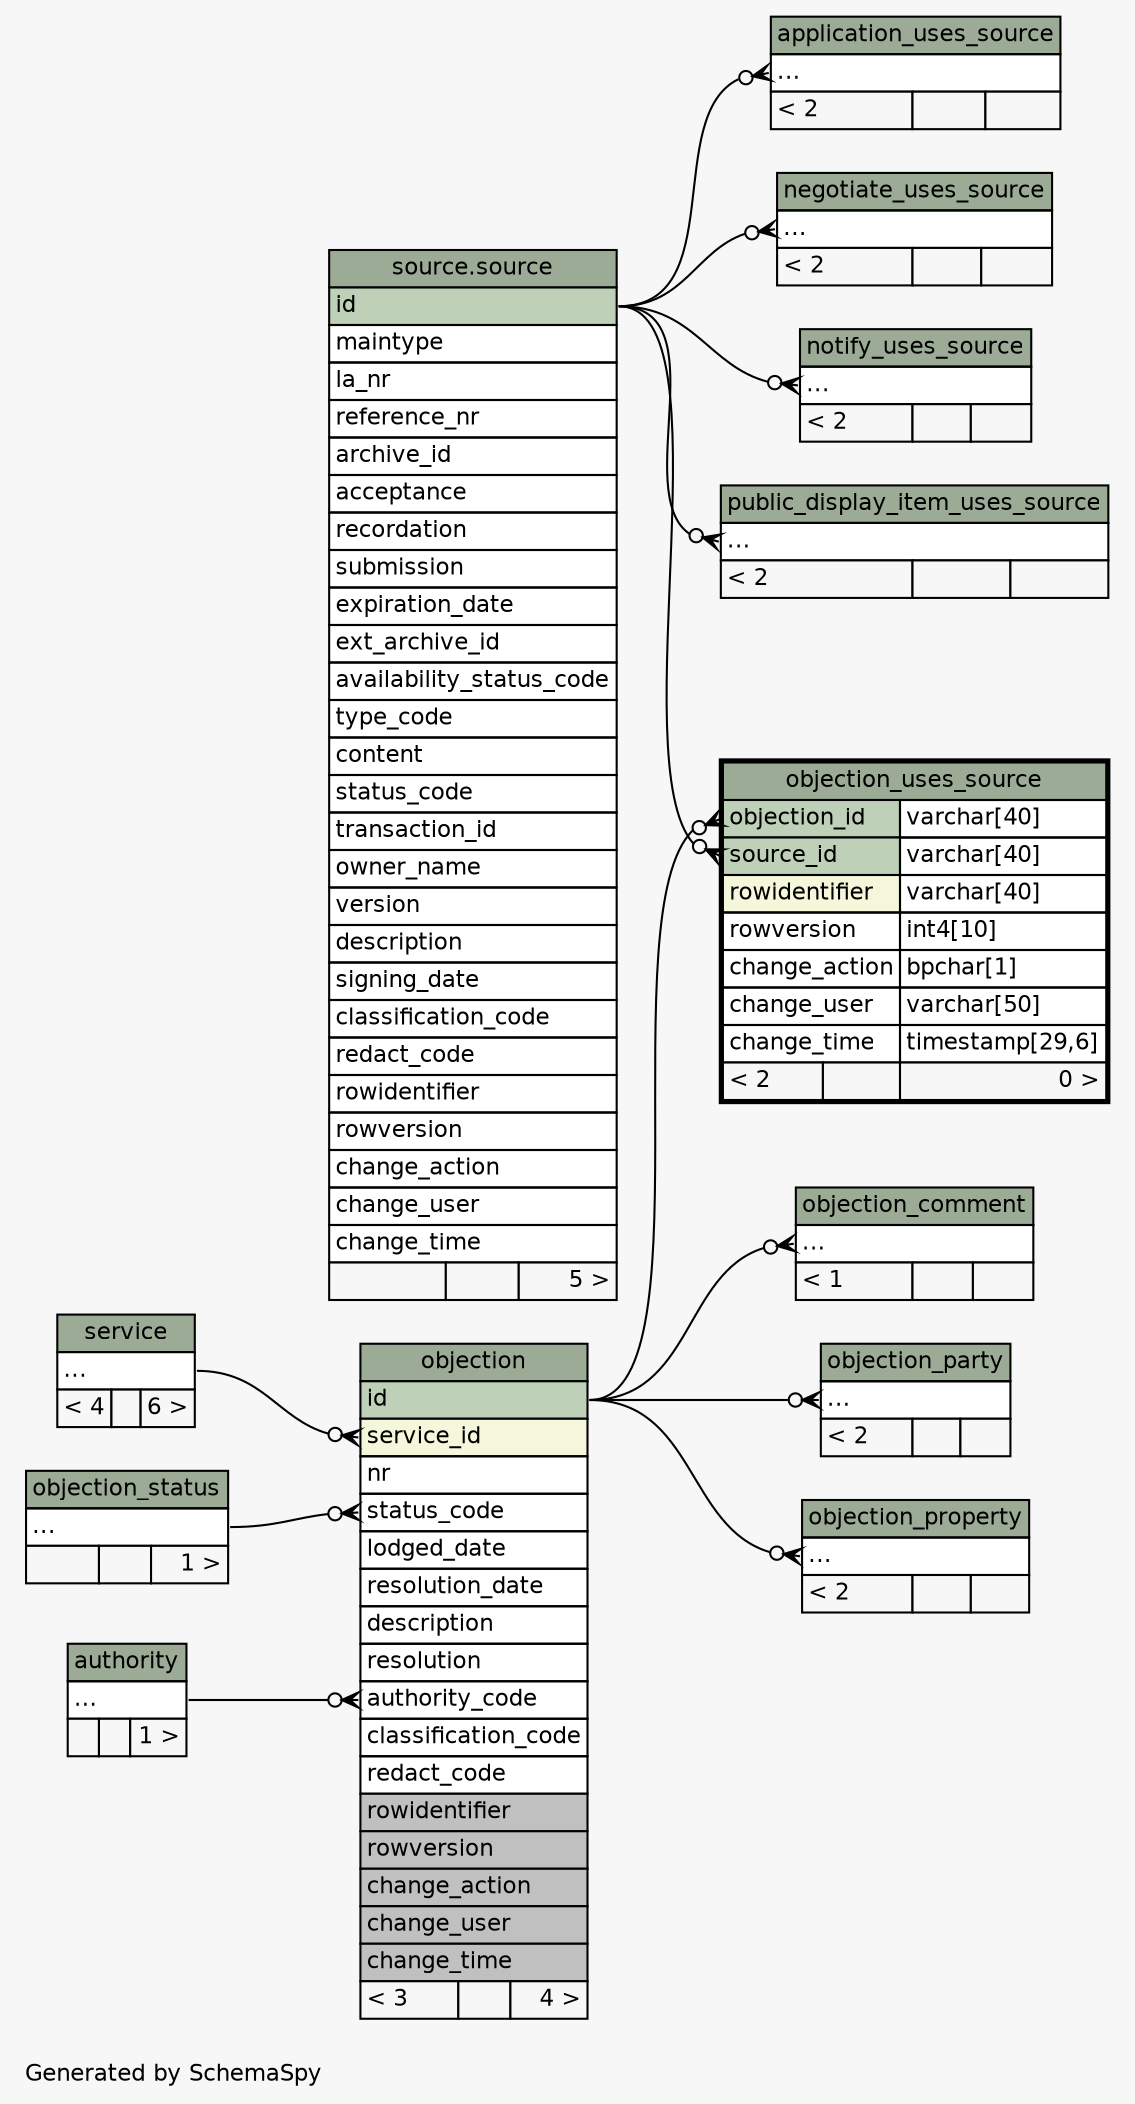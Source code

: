 // dot 2.36.0 on Windows 7 6.1
// SchemaSpy rev 590
digraph "twoDegreesRelationshipsDiagram" {
  graph [
    rankdir="RL"
    bgcolor="#f7f7f7"
    label="\nGenerated by SchemaSpy"
    labeljust="l"
    nodesep="0.18"
    ranksep="0.46"
    fontname="Helvetica"
    fontsize="11"
  ];
  node [
    fontname="Helvetica"
    fontsize="11"
    shape="plaintext"
  ];
  edge [
    arrowsize="0.8"
  ];
  "application_uses_source":"elipses":w -> "source.source":"id":e [arrowhead=none dir=back arrowtail=crowodot];
  "negotiate_uses_source":"elipses":w -> "source.source":"id":e [arrowhead=none dir=back arrowtail=crowodot];
  "notify_uses_source":"elipses":w -> "source.source":"id":e [arrowhead=none dir=back arrowtail=crowodot];
  "objection":"authority_code":w -> "authority":"elipses":e [arrowhead=none dir=back arrowtail=crowodot];
  "objection":"service_id":w -> "service":"elipses":e [arrowhead=none dir=back arrowtail=crowodot];
  "objection":"status_code":w -> "objection_status":"elipses":e [arrowhead=none dir=back arrowtail=crowodot];
  "objection_comment":"elipses":w -> "objection":"id":e [arrowhead=none dir=back arrowtail=crowodot];
  "objection_party":"elipses":w -> "objection":"id":e [arrowhead=none dir=back arrowtail=crowodot];
  "objection_property":"elipses":w -> "objection":"id":e [arrowhead=none dir=back arrowtail=crowodot];
  "objection_uses_source":"objection_id":w -> "objection":"id":e [arrowhead=none dir=back arrowtail=crowodot];
  "objection_uses_source":"source_id":w -> "source.source":"id":e [arrowhead=none dir=back arrowtail=crowodot];
  "public_display_item_uses_source":"elipses":w -> "source.source":"id":e [arrowhead=none dir=back arrowtail=crowodot];
  "application_uses_source" [
    label=<
    <TABLE BORDER="0" CELLBORDER="1" CELLSPACING="0" BGCOLOR="#ffffff">
      <TR><TD COLSPAN="3" BGCOLOR="#9bab96" ALIGN="CENTER">application_uses_source</TD></TR>
      <TR><TD PORT="elipses" COLSPAN="3" ALIGN="LEFT">...</TD></TR>
      <TR><TD ALIGN="LEFT" BGCOLOR="#f7f7f7">&lt; 2</TD><TD ALIGN="RIGHT" BGCOLOR="#f7f7f7">  </TD><TD ALIGN="RIGHT" BGCOLOR="#f7f7f7">  </TD></TR>
    </TABLE>>
    URL="application_uses_source.html"
    tooltip="application_uses_source"
  ];
  "authority" [
    label=<
    <TABLE BORDER="0" CELLBORDER="1" CELLSPACING="0" BGCOLOR="#ffffff">
      <TR><TD COLSPAN="3" BGCOLOR="#9bab96" ALIGN="CENTER">authority</TD></TR>
      <TR><TD PORT="elipses" COLSPAN="3" ALIGN="LEFT">...</TD></TR>
      <TR><TD ALIGN="LEFT" BGCOLOR="#f7f7f7">  </TD><TD ALIGN="RIGHT" BGCOLOR="#f7f7f7">  </TD><TD ALIGN="RIGHT" BGCOLOR="#f7f7f7">1 &gt;</TD></TR>
    </TABLE>>
    URL="authority.html"
    tooltip="authority"
  ];
  "negotiate_uses_source" [
    label=<
    <TABLE BORDER="0" CELLBORDER="1" CELLSPACING="0" BGCOLOR="#ffffff">
      <TR><TD COLSPAN="3" BGCOLOR="#9bab96" ALIGN="CENTER">negotiate_uses_source</TD></TR>
      <TR><TD PORT="elipses" COLSPAN="3" ALIGN="LEFT">...</TD></TR>
      <TR><TD ALIGN="LEFT" BGCOLOR="#f7f7f7">&lt; 2</TD><TD ALIGN="RIGHT" BGCOLOR="#f7f7f7">  </TD><TD ALIGN="RIGHT" BGCOLOR="#f7f7f7">  </TD></TR>
    </TABLE>>
    URL="negotiate_uses_source.html"
    tooltip="negotiate_uses_source"
  ];
  "notify_uses_source" [
    label=<
    <TABLE BORDER="0" CELLBORDER="1" CELLSPACING="0" BGCOLOR="#ffffff">
      <TR><TD COLSPAN="3" BGCOLOR="#9bab96" ALIGN="CENTER">notify_uses_source</TD></TR>
      <TR><TD PORT="elipses" COLSPAN="3" ALIGN="LEFT">...</TD></TR>
      <TR><TD ALIGN="LEFT" BGCOLOR="#f7f7f7">&lt; 2</TD><TD ALIGN="RIGHT" BGCOLOR="#f7f7f7">  </TD><TD ALIGN="RIGHT" BGCOLOR="#f7f7f7">  </TD></TR>
    </TABLE>>
    URL="notify_uses_source.html"
    tooltip="notify_uses_source"
  ];
  "objection" [
    label=<
    <TABLE BORDER="0" CELLBORDER="1" CELLSPACING="0" BGCOLOR="#ffffff">
      <TR><TD COLSPAN="3" BGCOLOR="#9bab96" ALIGN="CENTER">objection</TD></TR>
      <TR><TD PORT="id" COLSPAN="3" BGCOLOR="#bed1b8" ALIGN="LEFT">id</TD></TR>
      <TR><TD PORT="service_id" COLSPAN="3" BGCOLOR="#f4f7da" ALIGN="LEFT">service_id</TD></TR>
      <TR><TD PORT="nr" COLSPAN="3" ALIGN="LEFT">nr</TD></TR>
      <TR><TD PORT="status_code" COLSPAN="3" ALIGN="LEFT">status_code</TD></TR>
      <TR><TD PORT="lodged_date" COLSPAN="3" ALIGN="LEFT">lodged_date</TD></TR>
      <TR><TD PORT="resolution_date" COLSPAN="3" ALIGN="LEFT">resolution_date</TD></TR>
      <TR><TD PORT="description" COLSPAN="3" ALIGN="LEFT">description</TD></TR>
      <TR><TD PORT="resolution" COLSPAN="3" ALIGN="LEFT">resolution</TD></TR>
      <TR><TD PORT="authority_code" COLSPAN="3" ALIGN="LEFT">authority_code</TD></TR>
      <TR><TD PORT="classification_code" COLSPAN="3" ALIGN="LEFT">classification_code</TD></TR>
      <TR><TD PORT="redact_code" COLSPAN="3" ALIGN="LEFT">redact_code</TD></TR>
      <TR><TD PORT="rowidentifier" COLSPAN="3" BGCOLOR="#c0c0c0" ALIGN="LEFT">rowidentifier</TD></TR>
      <TR><TD PORT="rowversion" COLSPAN="3" BGCOLOR="#c0c0c0" ALIGN="LEFT">rowversion</TD></TR>
      <TR><TD PORT="change_action" COLSPAN="3" BGCOLOR="#c0c0c0" ALIGN="LEFT">change_action</TD></TR>
      <TR><TD PORT="change_user" COLSPAN="3" BGCOLOR="#c0c0c0" ALIGN="LEFT">change_user</TD></TR>
      <TR><TD PORT="change_time" COLSPAN="3" BGCOLOR="#c0c0c0" ALIGN="LEFT">change_time</TD></TR>
      <TR><TD ALIGN="LEFT" BGCOLOR="#f7f7f7">&lt; 3</TD><TD ALIGN="RIGHT" BGCOLOR="#f7f7f7">  </TD><TD ALIGN="RIGHT" BGCOLOR="#f7f7f7">4 &gt;</TD></TR>
    </TABLE>>
    URL="objection.html"
    tooltip="objection"
  ];
  "objection_comment" [
    label=<
    <TABLE BORDER="0" CELLBORDER="1" CELLSPACING="0" BGCOLOR="#ffffff">
      <TR><TD COLSPAN="3" BGCOLOR="#9bab96" ALIGN="CENTER">objection_comment</TD></TR>
      <TR><TD PORT="elipses" COLSPAN="3" ALIGN="LEFT">...</TD></TR>
      <TR><TD ALIGN="LEFT" BGCOLOR="#f7f7f7">&lt; 1</TD><TD ALIGN="RIGHT" BGCOLOR="#f7f7f7">  </TD><TD ALIGN="RIGHT" BGCOLOR="#f7f7f7">  </TD></TR>
    </TABLE>>
    URL="objection_comment.html"
    tooltip="objection_comment"
  ];
  "objection_party" [
    label=<
    <TABLE BORDER="0" CELLBORDER="1" CELLSPACING="0" BGCOLOR="#ffffff">
      <TR><TD COLSPAN="3" BGCOLOR="#9bab96" ALIGN="CENTER">objection_party</TD></TR>
      <TR><TD PORT="elipses" COLSPAN="3" ALIGN="LEFT">...</TD></TR>
      <TR><TD ALIGN="LEFT" BGCOLOR="#f7f7f7">&lt; 2</TD><TD ALIGN="RIGHT" BGCOLOR="#f7f7f7">  </TD><TD ALIGN="RIGHT" BGCOLOR="#f7f7f7">  </TD></TR>
    </TABLE>>
    URL="objection_party.html"
    tooltip="objection_party"
  ];
  "objection_property" [
    label=<
    <TABLE BORDER="0" CELLBORDER="1" CELLSPACING="0" BGCOLOR="#ffffff">
      <TR><TD COLSPAN="3" BGCOLOR="#9bab96" ALIGN="CENTER">objection_property</TD></TR>
      <TR><TD PORT="elipses" COLSPAN="3" ALIGN="LEFT">...</TD></TR>
      <TR><TD ALIGN="LEFT" BGCOLOR="#f7f7f7">&lt; 2</TD><TD ALIGN="RIGHT" BGCOLOR="#f7f7f7">  </TD><TD ALIGN="RIGHT" BGCOLOR="#f7f7f7">  </TD></TR>
    </TABLE>>
    URL="objection_property.html"
    tooltip="objection_property"
  ];
  "objection_status" [
    label=<
    <TABLE BORDER="0" CELLBORDER="1" CELLSPACING="0" BGCOLOR="#ffffff">
      <TR><TD COLSPAN="3" BGCOLOR="#9bab96" ALIGN="CENTER">objection_status</TD></TR>
      <TR><TD PORT="elipses" COLSPAN="3" ALIGN="LEFT">...</TD></TR>
      <TR><TD ALIGN="LEFT" BGCOLOR="#f7f7f7">  </TD><TD ALIGN="RIGHT" BGCOLOR="#f7f7f7">  </TD><TD ALIGN="RIGHT" BGCOLOR="#f7f7f7">1 &gt;</TD></TR>
    </TABLE>>
    URL="objection_status.html"
    tooltip="objection_status"
  ];
  "objection_uses_source" [
    label=<
    <TABLE BORDER="2" CELLBORDER="1" CELLSPACING="0" BGCOLOR="#ffffff">
      <TR><TD COLSPAN="3" BGCOLOR="#9bab96" ALIGN="CENTER">objection_uses_source</TD></TR>
      <TR><TD PORT="objection_id" COLSPAN="2" BGCOLOR="#bed1b8" ALIGN="LEFT">objection_id</TD><TD PORT="objection_id.type" ALIGN="LEFT">varchar[40]</TD></TR>
      <TR><TD PORT="source_id" COLSPAN="2" BGCOLOR="#bed1b8" ALIGN="LEFT">source_id</TD><TD PORT="source_id.type" ALIGN="LEFT">varchar[40]</TD></TR>
      <TR><TD PORT="rowidentifier" COLSPAN="2" BGCOLOR="#f4f7da" ALIGN="LEFT">rowidentifier</TD><TD PORT="rowidentifier.type" ALIGN="LEFT">varchar[40]</TD></TR>
      <TR><TD PORT="rowversion" COLSPAN="2" ALIGN="LEFT">rowversion</TD><TD PORT="rowversion.type" ALIGN="LEFT">int4[10]</TD></TR>
      <TR><TD PORT="change_action" COLSPAN="2" ALIGN="LEFT">change_action</TD><TD PORT="change_action.type" ALIGN="LEFT">bpchar[1]</TD></TR>
      <TR><TD PORT="change_user" COLSPAN="2" ALIGN="LEFT">change_user</TD><TD PORT="change_user.type" ALIGN="LEFT">varchar[50]</TD></TR>
      <TR><TD PORT="change_time" COLSPAN="2" ALIGN="LEFT">change_time</TD><TD PORT="change_time.type" ALIGN="LEFT">timestamp[29,6]</TD></TR>
      <TR><TD ALIGN="LEFT" BGCOLOR="#f7f7f7">&lt; 2</TD><TD ALIGN="RIGHT" BGCOLOR="#f7f7f7">  </TD><TD ALIGN="RIGHT" BGCOLOR="#f7f7f7">0 &gt;</TD></TR>
    </TABLE>>
    URL="objection_uses_source.html"
    tooltip="objection_uses_source"
  ];
  "public_display_item_uses_source" [
    label=<
    <TABLE BORDER="0" CELLBORDER="1" CELLSPACING="0" BGCOLOR="#ffffff">
      <TR><TD COLSPAN="3" BGCOLOR="#9bab96" ALIGN="CENTER">public_display_item_uses_source</TD></TR>
      <TR><TD PORT="elipses" COLSPAN="3" ALIGN="LEFT">...</TD></TR>
      <TR><TD ALIGN="LEFT" BGCOLOR="#f7f7f7">&lt; 2</TD><TD ALIGN="RIGHT" BGCOLOR="#f7f7f7">  </TD><TD ALIGN="RIGHT" BGCOLOR="#f7f7f7">  </TD></TR>
    </TABLE>>
    URL="public_display_item_uses_source.html"
    tooltip="public_display_item_uses_source"
  ];
  "service" [
    label=<
    <TABLE BORDER="0" CELLBORDER="1" CELLSPACING="0" BGCOLOR="#ffffff">
      <TR><TD COLSPAN="3" BGCOLOR="#9bab96" ALIGN="CENTER">service</TD></TR>
      <TR><TD PORT="elipses" COLSPAN="3" ALIGN="LEFT">...</TD></TR>
      <TR><TD ALIGN="LEFT" BGCOLOR="#f7f7f7">&lt; 4</TD><TD ALIGN="RIGHT" BGCOLOR="#f7f7f7">  </TD><TD ALIGN="RIGHT" BGCOLOR="#f7f7f7">6 &gt;</TD></TR>
    </TABLE>>
    URL="service.html"
    tooltip="service"
  ];
  "source.source" [
    label=<
    <TABLE BORDER="0" CELLBORDER="1" CELLSPACING="0" BGCOLOR="#ffffff">
      <TR><TD COLSPAN="3" BGCOLOR="#9bab96" ALIGN="CENTER">source.source</TD></TR>
      <TR><TD PORT="id" COLSPAN="3" BGCOLOR="#bed1b8" ALIGN="LEFT">id</TD></TR>
      <TR><TD PORT="maintype" COLSPAN="3" ALIGN="LEFT">maintype</TD></TR>
      <TR><TD PORT="la_nr" COLSPAN="3" ALIGN="LEFT">la_nr</TD></TR>
      <TR><TD PORT="reference_nr" COLSPAN="3" ALIGN="LEFT">reference_nr</TD></TR>
      <TR><TD PORT="archive_id" COLSPAN="3" ALIGN="LEFT">archive_id</TD></TR>
      <TR><TD PORT="acceptance" COLSPAN="3" ALIGN="LEFT">acceptance</TD></TR>
      <TR><TD PORT="recordation" COLSPAN="3" ALIGN="LEFT">recordation</TD></TR>
      <TR><TD PORT="submission" COLSPAN="3" ALIGN="LEFT">submission</TD></TR>
      <TR><TD PORT="expiration_date" COLSPAN="3" ALIGN="LEFT">expiration_date</TD></TR>
      <TR><TD PORT="ext_archive_id" COLSPAN="3" ALIGN="LEFT">ext_archive_id</TD></TR>
      <TR><TD PORT="availability_status_code" COLSPAN="3" ALIGN="LEFT">availability_status_code</TD></TR>
      <TR><TD PORT="type_code" COLSPAN="3" ALIGN="LEFT">type_code</TD></TR>
      <TR><TD PORT="content" COLSPAN="3" ALIGN="LEFT">content</TD></TR>
      <TR><TD PORT="status_code" COLSPAN="3" ALIGN="LEFT">status_code</TD></TR>
      <TR><TD PORT="transaction_id" COLSPAN="3" ALIGN="LEFT">transaction_id</TD></TR>
      <TR><TD PORT="owner_name" COLSPAN="3" ALIGN="LEFT">owner_name</TD></TR>
      <TR><TD PORT="version" COLSPAN="3" ALIGN="LEFT">version</TD></TR>
      <TR><TD PORT="description" COLSPAN="3" ALIGN="LEFT">description</TD></TR>
      <TR><TD PORT="signing_date" COLSPAN="3" ALIGN="LEFT">signing_date</TD></TR>
      <TR><TD PORT="classification_code" COLSPAN="3" ALIGN="LEFT">classification_code</TD></TR>
      <TR><TD PORT="redact_code" COLSPAN="3" ALIGN="LEFT">redact_code</TD></TR>
      <TR><TD PORT="rowidentifier" COLSPAN="3" ALIGN="LEFT">rowidentifier</TD></TR>
      <TR><TD PORT="rowversion" COLSPAN="3" ALIGN="LEFT">rowversion</TD></TR>
      <TR><TD PORT="change_action" COLSPAN="3" ALIGN="LEFT">change_action</TD></TR>
      <TR><TD PORT="change_user" COLSPAN="3" ALIGN="LEFT">change_user</TD></TR>
      <TR><TD PORT="change_time" COLSPAN="3" ALIGN="LEFT">change_time</TD></TR>
      <TR><TD ALIGN="LEFT" BGCOLOR="#f7f7f7">  </TD><TD ALIGN="RIGHT" BGCOLOR="#f7f7f7">  </TD><TD ALIGN="RIGHT" BGCOLOR="#f7f7f7">5 &gt;</TD></TR>
    </TABLE>>
    URL="../../source/tables/source.html"
    tooltip="source.source"
  ];
}
